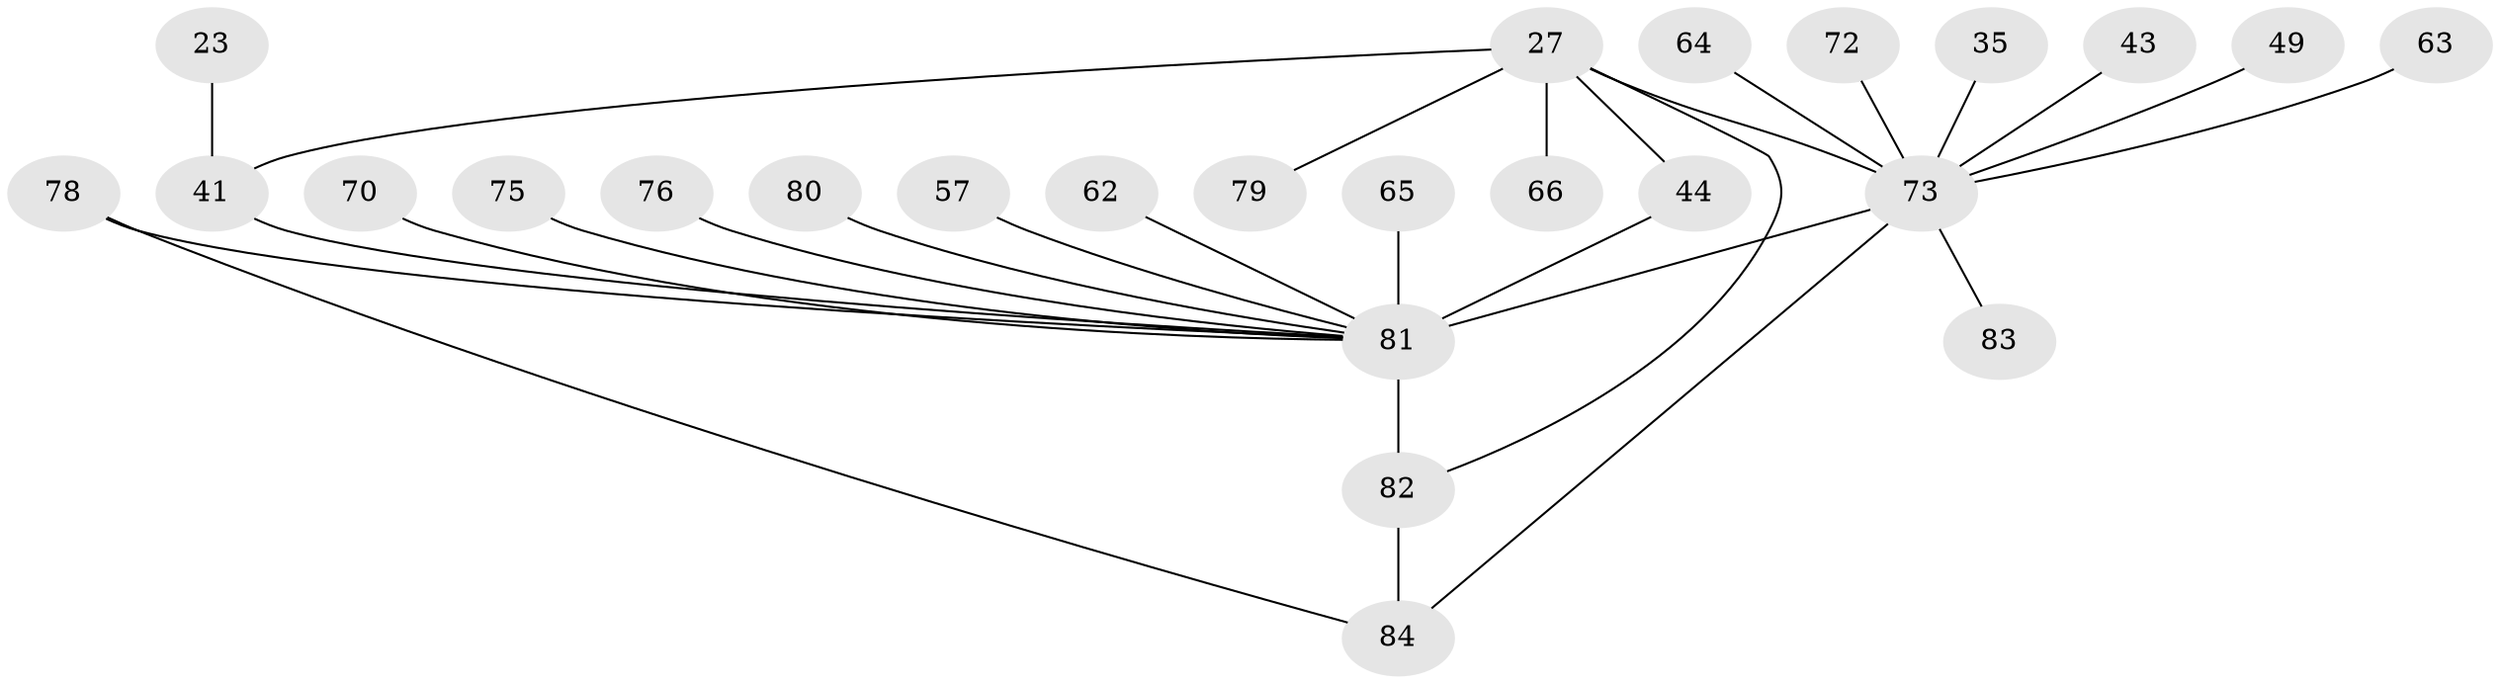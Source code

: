 // original degree distribution, {14: 0.023809523809523808, 5: 0.08333333333333333, 1: 0.47619047619047616, 2: 0.21428571428571427, 3: 0.08333333333333333, 13: 0.011904761904761904, 6: 0.023809523809523808, 4: 0.05952380952380952, 9: 0.011904761904761904, 8: 0.011904761904761904}
// Generated by graph-tools (version 1.1) at 2025/51/03/04/25 21:51:27]
// undirected, 25 vertices, 29 edges
graph export_dot {
graph [start="1"]
  node [color=gray90,style=filled];
  23;
  27 [super="+17"];
  35;
  41 [super="+14"];
  43;
  44 [super="+30+31"];
  49;
  57 [super="+56"];
  62;
  63;
  64 [super="+37"];
  65 [super="+5"];
  66 [super="+28+26"];
  70;
  72 [super="+52"];
  73 [super="+33+58+55+39+59+34"];
  75;
  76;
  78 [super="+50+60+67"];
  79 [super="+69"];
  80;
  81 [super="+16+24+48+2+4+9+10+15+25+46+51+53+54"];
  82 [super="+68"];
  83;
  84 [super="+77"];
  23 -- 41 [weight=2];
  27 -- 66 [weight=2];
  27 -- 73 [weight=3];
  27 -- 44;
  27 -- 79 [weight=2];
  27 -- 82 [weight=2];
  27 -- 41;
  35 -- 73;
  41 -- 81 [weight=4];
  43 -- 73;
  44 -- 81 [weight=2];
  49 -- 73;
  57 -- 81;
  62 -- 81;
  63 -- 73 [weight=2];
  64 -- 73;
  65 -- 81;
  70 -- 81;
  72 -- 73;
  73 -- 81 [weight=9];
  73 -- 83;
  73 -- 84;
  75 -- 81;
  76 -- 81;
  78 -- 81 [weight=2];
  78 -- 84 [weight=2];
  80 -- 81;
  81 -- 82 [weight=2];
  82 -- 84 [weight=2];
}
